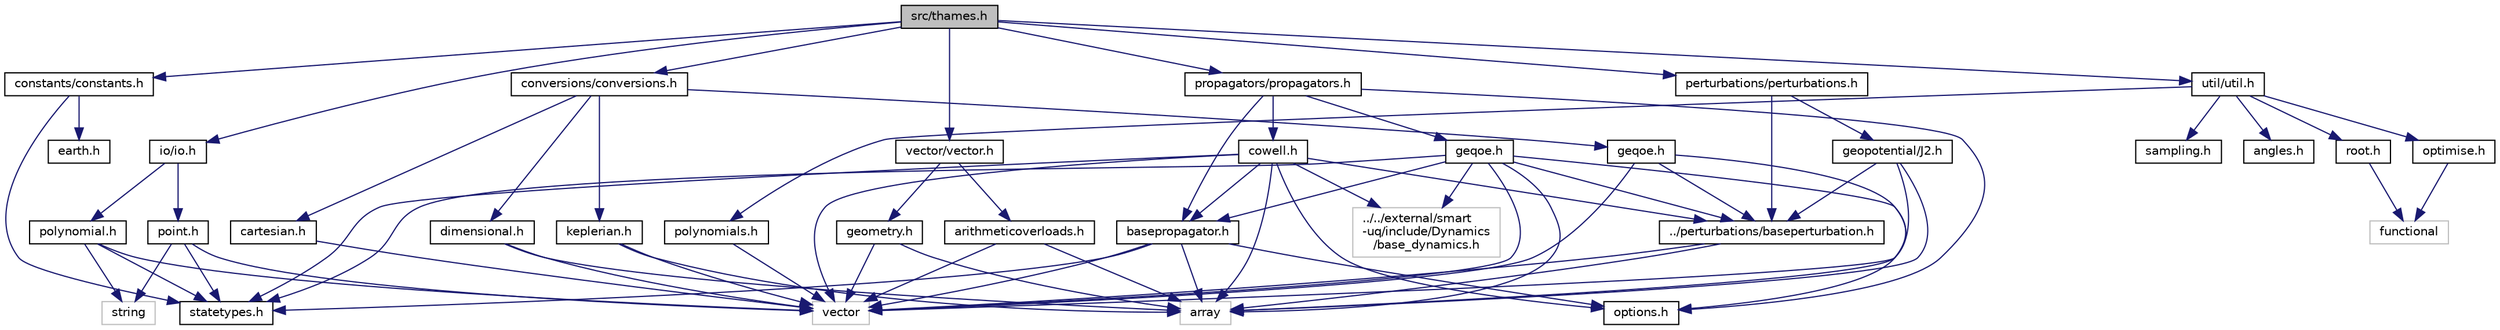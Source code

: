 digraph "src/thames.h"
{
 // LATEX_PDF_SIZE
  edge [fontname="Helvetica",fontsize="10",labelfontname="Helvetica",labelfontsize="10"];
  node [fontname="Helvetica",fontsize="10",shape=record];
  Node1 [label="src/thames.h",height=0.2,width=0.4,color="black", fillcolor="grey75", style="filled", fontcolor="black",tooltip=" "];
  Node1 -> Node2 [color="midnightblue",fontsize="10",style="solid",fontname="Helvetica"];
  Node2 [label="constants/constants.h",height=0.2,width=0.4,color="black", fillcolor="white", style="filled",URL="$constants_8h.html",tooltip=" "];
  Node2 -> Node3 [color="midnightblue",fontsize="10",style="solid",fontname="Helvetica"];
  Node3 [label="earth.h",height=0.2,width=0.4,color="black", fillcolor="white", style="filled",URL="$earth_8h.html",tooltip=" "];
  Node2 -> Node4 [color="midnightblue",fontsize="10",style="solid",fontname="Helvetica"];
  Node4 [label="statetypes.h",height=0.2,width=0.4,color="black", fillcolor="white", style="filled",URL="$statetypes_8h.html",tooltip=" "];
  Node1 -> Node5 [color="midnightblue",fontsize="10",style="solid",fontname="Helvetica"];
  Node5 [label="io/io.h",height=0.2,width=0.4,color="black", fillcolor="white", style="filled",URL="$io_8h.html",tooltip=" "];
  Node5 -> Node6 [color="midnightblue",fontsize="10",style="solid",fontname="Helvetica"];
  Node6 [label="point.h",height=0.2,width=0.4,color="black", fillcolor="white", style="filled",URL="$point_8h.html",tooltip=" "];
  Node6 -> Node7 [color="midnightblue",fontsize="10",style="solid",fontname="Helvetica"];
  Node7 [label="vector",height=0.2,width=0.4,color="grey75", fillcolor="white", style="filled",tooltip=" "];
  Node6 -> Node8 [color="midnightblue",fontsize="10",style="solid",fontname="Helvetica"];
  Node8 [label="string",height=0.2,width=0.4,color="grey75", fillcolor="white", style="filled",tooltip=" "];
  Node6 -> Node4 [color="midnightblue",fontsize="10",style="solid",fontname="Helvetica"];
  Node5 -> Node9 [color="midnightblue",fontsize="10",style="solid",fontname="Helvetica"];
  Node9 [label="polynomial.h",height=0.2,width=0.4,color="black", fillcolor="white", style="filled",URL="$polynomial_8h.html",tooltip=" "];
  Node9 -> Node7 [color="midnightblue",fontsize="10",style="solid",fontname="Helvetica"];
  Node9 -> Node8 [color="midnightblue",fontsize="10",style="solid",fontname="Helvetica"];
  Node9 -> Node4 [color="midnightblue",fontsize="10",style="solid",fontname="Helvetica"];
  Node1 -> Node10 [color="midnightblue",fontsize="10",style="solid",fontname="Helvetica"];
  Node10 [label="conversions/conversions.h",height=0.2,width=0.4,color="black", fillcolor="white", style="filled",URL="$conversions_8h.html",tooltip=" "];
  Node10 -> Node11 [color="midnightblue",fontsize="10",style="solid",fontname="Helvetica"];
  Node11 [label="cartesian.h",height=0.2,width=0.4,color="black", fillcolor="white", style="filled",URL="$cartesian_8h.html",tooltip=" "];
  Node11 -> Node7 [color="midnightblue",fontsize="10",style="solid",fontname="Helvetica"];
  Node10 -> Node12 [color="midnightblue",fontsize="10",style="solid",fontname="Helvetica"];
  Node12 [label="dimensional.h",height=0.2,width=0.4,color="black", fillcolor="white", style="filled",URL="$dimensional_8h.html",tooltip=" "];
  Node12 -> Node13 [color="midnightblue",fontsize="10",style="solid",fontname="Helvetica"];
  Node13 [label="array",height=0.2,width=0.4,color="grey75", fillcolor="white", style="filled",tooltip=" "];
  Node12 -> Node7 [color="midnightblue",fontsize="10",style="solid",fontname="Helvetica"];
  Node10 -> Node14 [color="midnightblue",fontsize="10",style="solid",fontname="Helvetica"];
  Node14 [label="geqoe.h",height=0.2,width=0.4,color="black", fillcolor="white", style="filled",URL="$conversions_2geqoe_8h.html",tooltip=" "];
  Node14 -> Node13 [color="midnightblue",fontsize="10",style="solid",fontname="Helvetica"];
  Node14 -> Node7 [color="midnightblue",fontsize="10",style="solid",fontname="Helvetica"];
  Node14 -> Node15 [color="midnightblue",fontsize="10",style="solid",fontname="Helvetica"];
  Node15 [label="../perturbations/baseperturbation.h",height=0.2,width=0.4,color="black", fillcolor="white", style="filled",URL="$baseperturbation_8h.html",tooltip=" "];
  Node15 -> Node13 [color="midnightblue",fontsize="10",style="solid",fontname="Helvetica"];
  Node15 -> Node7 [color="midnightblue",fontsize="10",style="solid",fontname="Helvetica"];
  Node10 -> Node16 [color="midnightblue",fontsize="10",style="solid",fontname="Helvetica"];
  Node16 [label="keplerian.h",height=0.2,width=0.4,color="black", fillcolor="white", style="filled",URL="$keplerian_8h.html",tooltip=" "];
  Node16 -> Node13 [color="midnightblue",fontsize="10",style="solid",fontname="Helvetica"];
  Node16 -> Node7 [color="midnightblue",fontsize="10",style="solid",fontname="Helvetica"];
  Node1 -> Node17 [color="midnightblue",fontsize="10",style="solid",fontname="Helvetica"];
  Node17 [label="perturbations/perturbations.h",height=0.2,width=0.4,color="black", fillcolor="white", style="filled",URL="$perturbations_8h.html",tooltip=" "];
  Node17 -> Node15 [color="midnightblue",fontsize="10",style="solid",fontname="Helvetica"];
  Node17 -> Node18 [color="midnightblue",fontsize="10",style="solid",fontname="Helvetica"];
  Node18 [label="geopotential/J2.h",height=0.2,width=0.4,color="black", fillcolor="white", style="filled",URL="$J2_8h.html",tooltip=" "];
  Node18 -> Node13 [color="midnightblue",fontsize="10",style="solid",fontname="Helvetica"];
  Node18 -> Node7 [color="midnightblue",fontsize="10",style="solid",fontname="Helvetica"];
  Node18 -> Node15 [color="midnightblue",fontsize="10",style="solid",fontname="Helvetica"];
  Node1 -> Node19 [color="midnightblue",fontsize="10",style="solid",fontname="Helvetica"];
  Node19 [label="propagators/propagators.h",height=0.2,width=0.4,color="black", fillcolor="white", style="filled",URL="$propagators_8h.html",tooltip=" "];
  Node19 -> Node20 [color="midnightblue",fontsize="10",style="solid",fontname="Helvetica"];
  Node20 [label="basepropagator.h",height=0.2,width=0.4,color="black", fillcolor="white", style="filled",URL="$basepropagator_8h.html",tooltip=" "];
  Node20 -> Node13 [color="midnightblue",fontsize="10",style="solid",fontname="Helvetica"];
  Node20 -> Node7 [color="midnightblue",fontsize="10",style="solid",fontname="Helvetica"];
  Node20 -> Node21 [color="midnightblue",fontsize="10",style="solid",fontname="Helvetica"];
  Node21 [label="options.h",height=0.2,width=0.4,color="black", fillcolor="white", style="filled",URL="$options_8h.html",tooltip=" "];
  Node20 -> Node4 [color="midnightblue",fontsize="10",style="solid",fontname="Helvetica"];
  Node19 -> Node22 [color="midnightblue",fontsize="10",style="solid",fontname="Helvetica"];
  Node22 [label="cowell.h",height=0.2,width=0.4,color="black", fillcolor="white", style="filled",URL="$cowell_8h.html",tooltip=" "];
  Node22 -> Node13 [color="midnightblue",fontsize="10",style="solid",fontname="Helvetica"];
  Node22 -> Node7 [color="midnightblue",fontsize="10",style="solid",fontname="Helvetica"];
  Node22 -> Node23 [color="midnightblue",fontsize="10",style="solid",fontname="Helvetica"];
  Node23 [label="../../external/smart\l-uq/include/Dynamics\l/base_dynamics.h",height=0.2,width=0.4,color="grey75", fillcolor="white", style="filled",tooltip=" "];
  Node22 -> Node20 [color="midnightblue",fontsize="10",style="solid",fontname="Helvetica"];
  Node22 -> Node21 [color="midnightblue",fontsize="10",style="solid",fontname="Helvetica"];
  Node22 -> Node15 [color="midnightblue",fontsize="10",style="solid",fontname="Helvetica"];
  Node22 -> Node4 [color="midnightblue",fontsize="10",style="solid",fontname="Helvetica"];
  Node19 -> Node24 [color="midnightblue",fontsize="10",style="solid",fontname="Helvetica"];
  Node24 [label="geqoe.h",height=0.2,width=0.4,color="black", fillcolor="white", style="filled",URL="$propagators_2geqoe_8h.html",tooltip=" "];
  Node24 -> Node13 [color="midnightblue",fontsize="10",style="solid",fontname="Helvetica"];
  Node24 -> Node7 [color="midnightblue",fontsize="10",style="solid",fontname="Helvetica"];
  Node24 -> Node23 [color="midnightblue",fontsize="10",style="solid",fontname="Helvetica"];
  Node24 -> Node20 [color="midnightblue",fontsize="10",style="solid",fontname="Helvetica"];
  Node24 -> Node21 [color="midnightblue",fontsize="10",style="solid",fontname="Helvetica"];
  Node24 -> Node15 [color="midnightblue",fontsize="10",style="solid",fontname="Helvetica"];
  Node24 -> Node4 [color="midnightblue",fontsize="10",style="solid",fontname="Helvetica"];
  Node19 -> Node21 [color="midnightblue",fontsize="10",style="solid",fontname="Helvetica"];
  Node1 -> Node25 [color="midnightblue",fontsize="10",style="solid",fontname="Helvetica"];
  Node25 [label="util/util.h",height=0.2,width=0.4,color="black", fillcolor="white", style="filled",URL="$util_8h.html",tooltip=" "];
  Node25 -> Node26 [color="midnightblue",fontsize="10",style="solid",fontname="Helvetica"];
  Node26 [label="angles.h",height=0.2,width=0.4,color="black", fillcolor="white", style="filled",URL="$angles_8h.html",tooltip=" "];
  Node25 -> Node27 [color="midnightblue",fontsize="10",style="solid",fontname="Helvetica"];
  Node27 [label="optimise.h",height=0.2,width=0.4,color="black", fillcolor="white", style="filled",URL="$optimise_8h.html",tooltip=" "];
  Node27 -> Node28 [color="midnightblue",fontsize="10",style="solid",fontname="Helvetica"];
  Node28 [label="functional",height=0.2,width=0.4,color="grey75", fillcolor="white", style="filled",tooltip=" "];
  Node25 -> Node29 [color="midnightblue",fontsize="10",style="solid",fontname="Helvetica"];
  Node29 [label="polynomials.h",height=0.2,width=0.4,color="black", fillcolor="white", style="filled",URL="$polynomials_8h.html",tooltip=" "];
  Node29 -> Node7 [color="midnightblue",fontsize="10",style="solid",fontname="Helvetica"];
  Node25 -> Node30 [color="midnightblue",fontsize="10",style="solid",fontname="Helvetica"];
  Node30 [label="root.h",height=0.2,width=0.4,color="black", fillcolor="white", style="filled",URL="$root_8h.html",tooltip=" "];
  Node30 -> Node28 [color="midnightblue",fontsize="10",style="solid",fontname="Helvetica"];
  Node25 -> Node31 [color="midnightblue",fontsize="10",style="solid",fontname="Helvetica"];
  Node31 [label="sampling.h",height=0.2,width=0.4,color="black", fillcolor="white", style="filled",URL="$sampling_8h.html",tooltip=" "];
  Node1 -> Node32 [color="midnightblue",fontsize="10",style="solid",fontname="Helvetica"];
  Node32 [label="vector/vector.h",height=0.2,width=0.4,color="black", fillcolor="white", style="filled",URL="$vector_8h.html",tooltip=" "];
  Node32 -> Node33 [color="midnightblue",fontsize="10",style="solid",fontname="Helvetica"];
  Node33 [label="arithmeticoverloads.h",height=0.2,width=0.4,color="black", fillcolor="white", style="filled",URL="$arithmeticoverloads_8h.html",tooltip=" "];
  Node33 -> Node13 [color="midnightblue",fontsize="10",style="solid",fontname="Helvetica"];
  Node33 -> Node7 [color="midnightblue",fontsize="10",style="solid",fontname="Helvetica"];
  Node32 -> Node34 [color="midnightblue",fontsize="10",style="solid",fontname="Helvetica"];
  Node34 [label="geometry.h",height=0.2,width=0.4,color="black", fillcolor="white", style="filled",URL="$geometry_8h.html",tooltip=" "];
  Node34 -> Node13 [color="midnightblue",fontsize="10",style="solid",fontname="Helvetica"];
  Node34 -> Node7 [color="midnightblue",fontsize="10",style="solid",fontname="Helvetica"];
}
